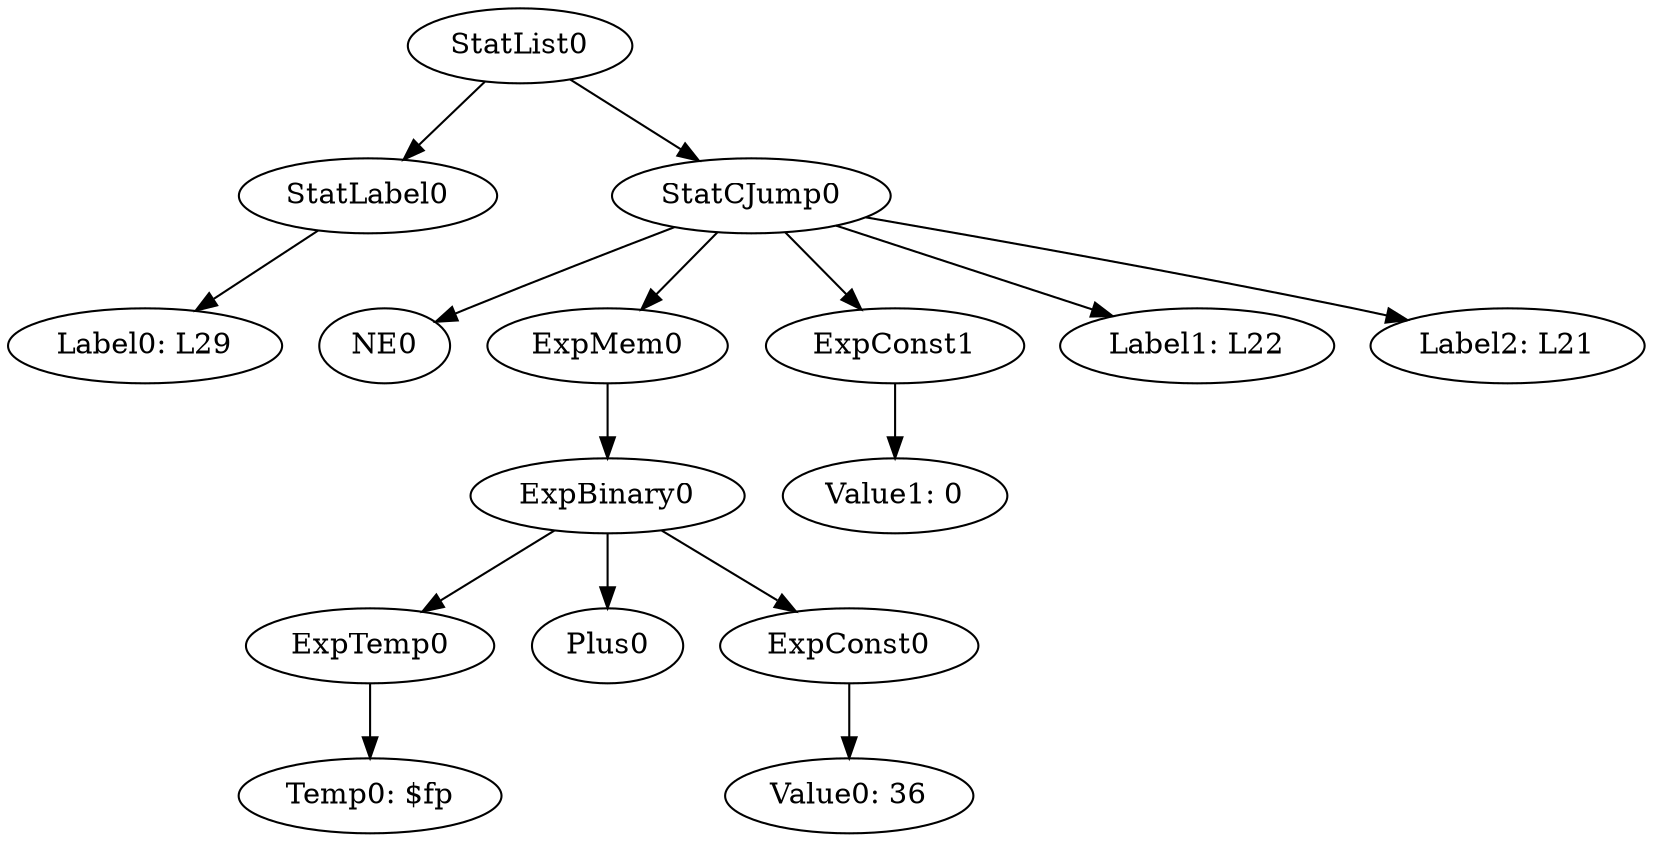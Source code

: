 digraph {
	ordering = out;
	ExpConst1 -> "Value1: 0";
	ExpMem0 -> ExpBinary0;
	ExpBinary0 -> ExpTemp0;
	ExpBinary0 -> Plus0;
	ExpBinary0 -> ExpConst0;
	ExpConst0 -> "Value0: 36";
	StatLabel0 -> "Label0: L29";
	StatList0 -> StatLabel0;
	StatList0 -> StatCJump0;
	StatCJump0 -> NE0;
	StatCJump0 -> ExpMem0;
	StatCJump0 -> ExpConst1;
	StatCJump0 -> "Label1: L22";
	StatCJump0 -> "Label2: L21";
	ExpTemp0 -> "Temp0: $fp";
}

